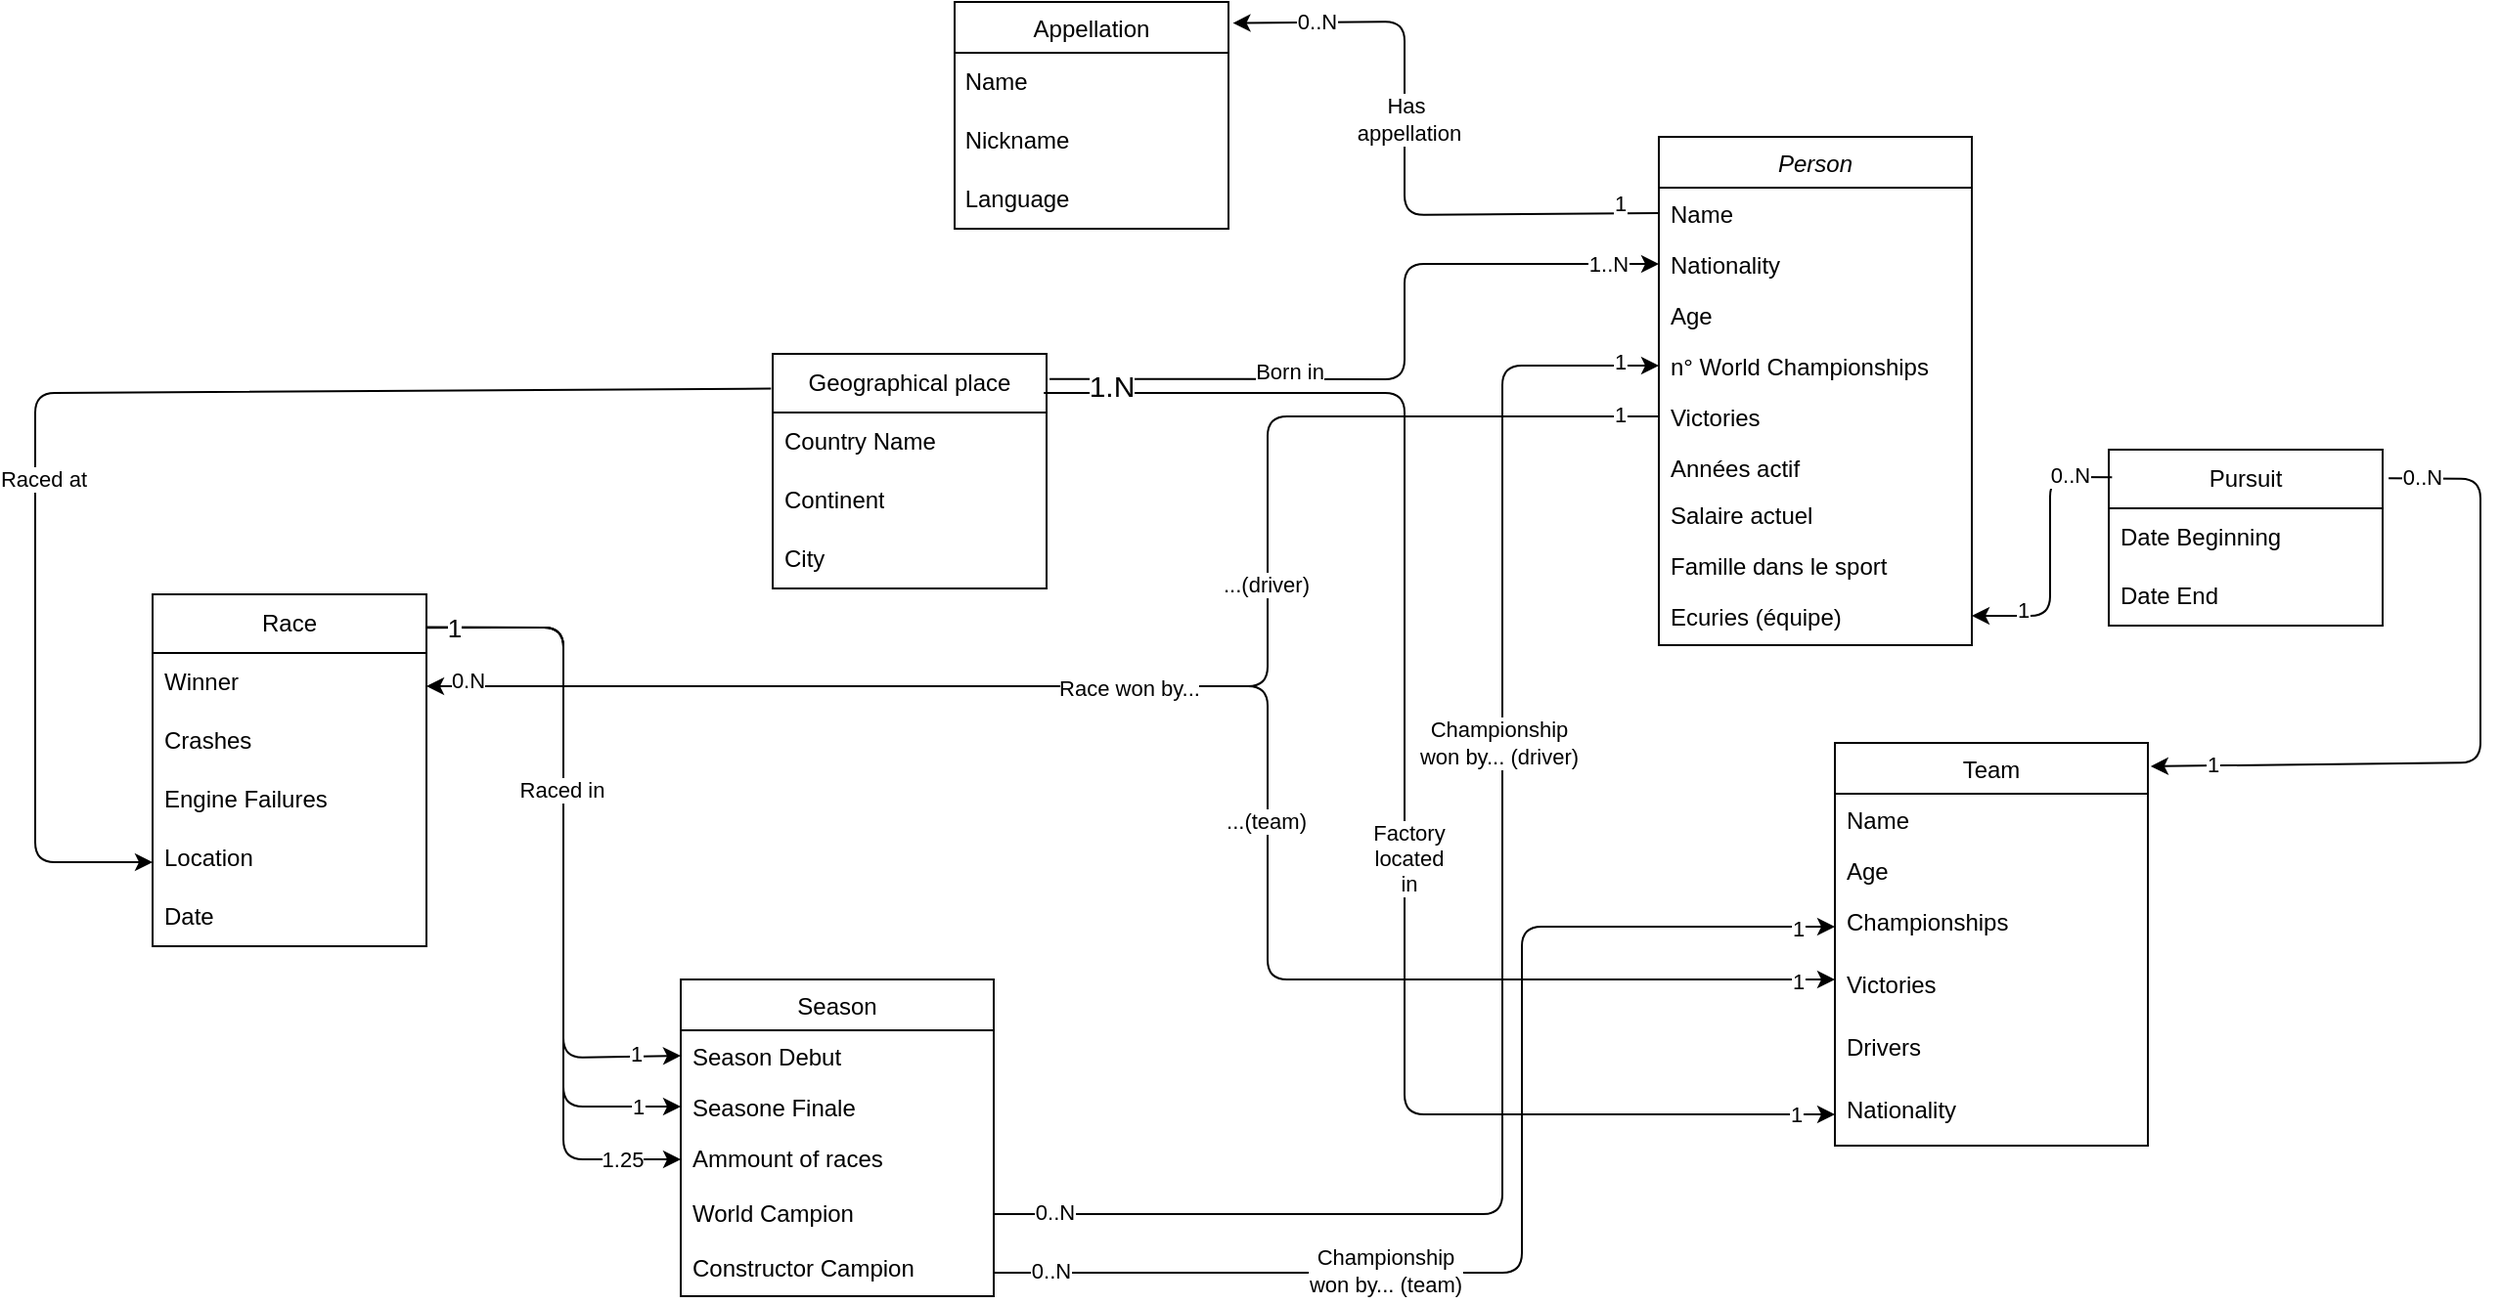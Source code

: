 <mxfile version="24.1.0" type="device">
  <diagram id="C5RBs43oDa-KdzZeNtuy" name="Page-1">
    <mxGraphModel dx="2431" dy="1051" grid="1" gridSize="10" guides="1" tooltips="1" connect="1" arrows="1" fold="1" page="1" pageScale="1" pageWidth="827" pageHeight="1169" math="0" shadow="0">
      <root>
        <mxCell id="WIyWlLk6GJQsqaUBKTNV-0" />
        <mxCell id="WIyWlLk6GJQsqaUBKTNV-1" parent="WIyWlLk6GJQsqaUBKTNV-0" />
        <mxCell id="swRQGkRVRpq4I_2BTuOX-70" value="" style="curved=0;endArrow=classic;html=1;rounded=1;entryX=0;entryY=0.5;entryDx=0;entryDy=0;exitX=0.994;exitY=0.093;exitDx=0;exitDy=0;exitPerimeter=0;" parent="WIyWlLk6GJQsqaUBKTNV-1" source="swRQGkRVRpq4I_2BTuOX-53" target="S2tDdmj9LWDVafaL_d1E-29" edge="1">
          <mxGeometry width="50" height="50" relative="1" as="geometry">
            <mxPoint x="-590" y="605" as="sourcePoint" />
            <mxPoint x="-460" y="845" as="targetPoint" />
            <Array as="points">
              <mxPoint x="-520" y="580" />
              <mxPoint x="-520" y="852" />
            </Array>
          </mxGeometry>
        </mxCell>
        <mxCell id="swRQGkRVRpq4I_2BTuOX-73" value="1.25" style="edgeLabel;html=1;align=center;verticalAlign=middle;resizable=0;points=[];" parent="swRQGkRVRpq4I_2BTuOX-70" vertex="1" connectable="0">
          <mxGeometry x="0.891" relative="1" as="geometry">
            <mxPoint x="-8" as="offset" />
          </mxGeometry>
        </mxCell>
        <mxCell id="swRQGkRVRpq4I_2BTuOX-65" value="" style="curved=0;endArrow=classic;html=1;rounded=1;entryX=0;entryY=0.5;entryDx=0;entryDy=0;exitX=0.992;exitY=0.095;exitDx=0;exitDy=0;exitPerimeter=0;" parent="WIyWlLk6GJQsqaUBKTNV-1" source="swRQGkRVRpq4I_2BTuOX-53" target="S2tDdmj9LWDVafaL_d1E-28" edge="1">
          <mxGeometry width="50" height="50" relative="1" as="geometry">
            <mxPoint x="-590" y="585" as="sourcePoint" />
            <mxPoint x="-472" y="806" as="targetPoint" />
            <Array as="points">
              <mxPoint x="-520" y="580" />
              <mxPoint x="-520" y="825" />
            </Array>
          </mxGeometry>
        </mxCell>
        <mxCell id="swRQGkRVRpq4I_2BTuOX-69" value="1" style="edgeLabel;html=1;align=center;verticalAlign=middle;resizable=0;points=[];" parent="swRQGkRVRpq4I_2BTuOX-65" vertex="1" connectable="0">
          <mxGeometry x="0.882" y="-2" relative="1" as="geometry">
            <mxPoint y="-2" as="offset" />
          </mxGeometry>
        </mxCell>
        <mxCell id="zkfFHV4jXpPFQw0GAbJ--0" value="Person" style="swimlane;fontStyle=2;align=center;verticalAlign=top;childLayout=stackLayout;horizontal=1;startSize=26;horizontalStack=0;resizeParent=1;resizeLast=0;collapsible=1;marginBottom=0;rounded=0;shadow=0;strokeWidth=1;strokeColor=default;swimlaneLine=1;" parent="WIyWlLk6GJQsqaUBKTNV-1" vertex="1">
          <mxGeometry x="40" y="329" width="160" height="260" as="geometry">
            <mxRectangle x="230" y="140" width="160" height="26" as="alternateBounds" />
          </mxGeometry>
        </mxCell>
        <mxCell id="zkfFHV4jXpPFQw0GAbJ--1" value="Name" style="text;align=left;verticalAlign=top;spacingLeft=4;spacingRight=4;overflow=hidden;rotatable=0;points=[[0,0.5],[1,0.5]];portConstraint=eastwest;" parent="zkfFHV4jXpPFQw0GAbJ--0" vertex="1">
          <mxGeometry y="26" width="160" height="26" as="geometry" />
        </mxCell>
        <mxCell id="zkfFHV4jXpPFQw0GAbJ--2" value="Nationality" style="text;align=left;verticalAlign=top;spacingLeft=4;spacingRight=4;overflow=hidden;rotatable=0;points=[[0,0.5],[1,0.5]];portConstraint=eastwest;rounded=0;shadow=0;html=0;" parent="zkfFHV4jXpPFQw0GAbJ--0" vertex="1">
          <mxGeometry y="52" width="160" height="26" as="geometry" />
        </mxCell>
        <mxCell id="S2tDdmj9LWDVafaL_d1E-8" value="Age" style="text;align=left;verticalAlign=top;spacingLeft=4;spacingRight=4;overflow=hidden;rotatable=0;points=[[0,0.5],[1,0.5]];portConstraint=eastwest;rounded=0;shadow=0;html=0;" parent="zkfFHV4jXpPFQw0GAbJ--0" vertex="1">
          <mxGeometry y="78" width="160" height="26" as="geometry" />
        </mxCell>
        <mxCell id="S2tDdmj9LWDVafaL_d1E-3" value="n° World Championships" style="text;align=left;verticalAlign=top;spacingLeft=4;spacingRight=4;overflow=hidden;rotatable=0;points=[[0,0.5],[1,0.5]];portConstraint=eastwest;rounded=0;shadow=0;html=0;" parent="zkfFHV4jXpPFQw0GAbJ--0" vertex="1">
          <mxGeometry y="104" width="160" height="26" as="geometry" />
        </mxCell>
        <mxCell id="S2tDdmj9LWDVafaL_d1E-4" value="Victories" style="text;align=left;verticalAlign=top;spacingLeft=4;spacingRight=4;overflow=hidden;rotatable=0;points=[[0,0.5],[1,0.5]];portConstraint=eastwest;rounded=0;shadow=0;html=0;" parent="zkfFHV4jXpPFQw0GAbJ--0" vertex="1">
          <mxGeometry y="130" width="160" height="26" as="geometry" />
        </mxCell>
        <mxCell id="S2tDdmj9LWDVafaL_d1E-5" value="Années actif" style="text;align=left;verticalAlign=top;spacingLeft=4;spacingRight=4;overflow=hidden;rotatable=0;points=[[0,0.5],[1,0.5]];portConstraint=eastwest;rounded=0;shadow=0;html=0;" parent="zkfFHV4jXpPFQw0GAbJ--0" vertex="1">
          <mxGeometry y="156" width="160" height="24" as="geometry" />
        </mxCell>
        <mxCell id="S2tDdmj9LWDVafaL_d1E-6" value="Salaire actuel" style="text;align=left;verticalAlign=top;spacingLeft=4;spacingRight=4;overflow=hidden;rotatable=0;points=[[0,0.5],[1,0.5]];portConstraint=eastwest;rounded=0;shadow=0;html=0;" parent="zkfFHV4jXpPFQw0GAbJ--0" vertex="1">
          <mxGeometry y="180" width="160" height="26" as="geometry" />
        </mxCell>
        <mxCell id="S2tDdmj9LWDVafaL_d1E-7" value="Famille dans le sport" style="text;align=left;verticalAlign=top;spacingLeft=4;spacingRight=4;overflow=hidden;rotatable=0;points=[[0,0.5],[1,0.5]];portConstraint=eastwest;rounded=0;shadow=0;html=0;" parent="zkfFHV4jXpPFQw0GAbJ--0" vertex="1">
          <mxGeometry y="206" width="160" height="26" as="geometry" />
        </mxCell>
        <mxCell id="zkfFHV4jXpPFQw0GAbJ--3" value="Ecuries (équipe)" style="text;align=left;verticalAlign=top;spacingLeft=4;spacingRight=4;overflow=hidden;rotatable=0;points=[[0,0.5],[1,0.5]];portConstraint=eastwest;rounded=0;shadow=0;html=0;" parent="zkfFHV4jXpPFQw0GAbJ--0" vertex="1">
          <mxGeometry y="232" width="160" height="26" as="geometry" />
        </mxCell>
        <mxCell id="zkfFHV4jXpPFQw0GAbJ--13" value="Team" style="swimlane;fontStyle=0;align=center;verticalAlign=top;childLayout=stackLayout;horizontal=1;startSize=26;horizontalStack=0;resizeParent=1;resizeLast=0;collapsible=1;marginBottom=0;rounded=0;shadow=0;strokeWidth=1;" parent="WIyWlLk6GJQsqaUBKTNV-1" vertex="1">
          <mxGeometry x="130" y="639" width="160" height="206" as="geometry">
            <mxRectangle x="340" y="380" width="170" height="26" as="alternateBounds" />
          </mxGeometry>
        </mxCell>
        <mxCell id="zkfFHV4jXpPFQw0GAbJ--14" value="Name" style="text;align=left;verticalAlign=top;spacingLeft=4;spacingRight=4;overflow=hidden;rotatable=0;points=[[0,0.5],[1,0.5]];portConstraint=eastwest;" parent="zkfFHV4jXpPFQw0GAbJ--13" vertex="1">
          <mxGeometry y="26" width="160" height="26" as="geometry" />
        </mxCell>
        <mxCell id="S2tDdmj9LWDVafaL_d1E-13" value="Age" style="text;align=left;verticalAlign=top;spacingLeft=4;spacingRight=4;overflow=hidden;rotatable=0;points=[[0,0.5],[1,0.5]];portConstraint=eastwest;" parent="zkfFHV4jXpPFQw0GAbJ--13" vertex="1">
          <mxGeometry y="52" width="160" height="26" as="geometry" />
        </mxCell>
        <mxCell id="swRQGkRVRpq4I_2BTuOX-22" value="Championships" style="text;align=left;verticalAlign=top;spacingLeft=4;spacingRight=4;overflow=hidden;rotatable=0;points=[[0,0.5],[1,0.5]];portConstraint=eastwest;" parent="zkfFHV4jXpPFQw0GAbJ--13" vertex="1">
          <mxGeometry y="78" width="160" height="32" as="geometry" />
        </mxCell>
        <mxCell id="swRQGkRVRpq4I_2BTuOX-24" value="Victories" style="text;align=left;verticalAlign=top;spacingLeft=4;spacingRight=4;overflow=hidden;rotatable=0;points=[[0,0.5],[1,0.5]];portConstraint=eastwest;" parent="zkfFHV4jXpPFQw0GAbJ--13" vertex="1">
          <mxGeometry y="110" width="160" height="32" as="geometry" />
        </mxCell>
        <mxCell id="swRQGkRVRpq4I_2BTuOX-25" value="Drivers" style="text;align=left;verticalAlign=top;spacingLeft=4;spacingRight=4;overflow=hidden;rotatable=0;points=[[0,0.5],[1,0.5]];portConstraint=eastwest;" parent="zkfFHV4jXpPFQw0GAbJ--13" vertex="1">
          <mxGeometry y="142" width="160" height="32" as="geometry" />
        </mxCell>
        <mxCell id="swRQGkRVRpq4I_2BTuOX-23" value="Nationality" style="text;align=left;verticalAlign=top;spacingLeft=4;spacingRight=4;overflow=hidden;rotatable=0;points=[[0,0.5],[1,0.5]];portConstraint=eastwest;" parent="zkfFHV4jXpPFQw0GAbJ--13" vertex="1">
          <mxGeometry y="174" width="160" height="32" as="geometry" />
        </mxCell>
        <mxCell id="S2tDdmj9LWDVafaL_d1E-27" value="Season" style="swimlane;fontStyle=0;align=center;verticalAlign=top;childLayout=stackLayout;horizontal=1;startSize=26;horizontalStack=0;resizeParent=1;resizeLast=0;collapsible=1;marginBottom=0;rounded=0;shadow=0;strokeWidth=1;" parent="WIyWlLk6GJQsqaUBKTNV-1" vertex="1">
          <mxGeometry x="-460" y="760" width="160" height="162" as="geometry">
            <mxRectangle x="340" y="380" width="170" height="26" as="alternateBounds" />
          </mxGeometry>
        </mxCell>
        <mxCell id="swRQGkRVRpq4I_2BTuOX-35" value="Season Debut" style="text;align=left;verticalAlign=top;spacingLeft=4;spacingRight=4;overflow=hidden;rotatable=0;points=[[0,0.5],[1,0.5]];portConstraint=eastwest;" parent="S2tDdmj9LWDVafaL_d1E-27" vertex="1">
          <mxGeometry y="26" width="160" height="26" as="geometry" />
        </mxCell>
        <mxCell id="S2tDdmj9LWDVafaL_d1E-28" value="Seasone Finale" style="text;align=left;verticalAlign=top;spacingLeft=4;spacingRight=4;overflow=hidden;rotatable=0;points=[[0,0.5],[1,0.5]];portConstraint=eastwest;" parent="S2tDdmj9LWDVafaL_d1E-27" vertex="1">
          <mxGeometry y="52" width="160" height="26" as="geometry" />
        </mxCell>
        <mxCell id="S2tDdmj9LWDVafaL_d1E-29" value="Ammount of races" style="text;align=left;verticalAlign=top;spacingLeft=4;spacingRight=4;overflow=hidden;rotatable=0;points=[[0,0.5],[1,0.5]];portConstraint=eastwest;" parent="S2tDdmj9LWDVafaL_d1E-27" vertex="1">
          <mxGeometry y="78" width="160" height="28" as="geometry" />
        </mxCell>
        <mxCell id="swRQGkRVRpq4I_2BTuOX-66" value="World Campion" style="text;align=left;verticalAlign=top;spacingLeft=4;spacingRight=4;overflow=hidden;rotatable=0;points=[[0,0.5],[1,0.5]];portConstraint=eastwest;" parent="S2tDdmj9LWDVafaL_d1E-27" vertex="1">
          <mxGeometry y="106" width="160" height="28" as="geometry" />
        </mxCell>
        <mxCell id="S2tDdmj9LWDVafaL_d1E-32" value="Constructor Campion" style="text;align=left;verticalAlign=top;spacingLeft=4;spacingRight=4;overflow=hidden;rotatable=0;points=[[0,0.5],[1,0.5]];portConstraint=eastwest;" parent="S2tDdmj9LWDVafaL_d1E-27" vertex="1">
          <mxGeometry y="134" width="160" height="28" as="geometry" />
        </mxCell>
        <mxCell id="S2tDdmj9LWDVafaL_d1E-38" value="Appellation" style="swimlane;fontStyle=0;align=center;verticalAlign=top;childLayout=stackLayout;horizontal=1;startSize=26;horizontalStack=0;resizeParent=1;resizeLast=0;collapsible=1;marginBottom=0;rounded=0;shadow=0;strokeWidth=1;" parent="WIyWlLk6GJQsqaUBKTNV-1" vertex="1">
          <mxGeometry x="-320" y="260" width="140" height="116" as="geometry">
            <mxRectangle x="340" y="380" width="170" height="26" as="alternateBounds" />
          </mxGeometry>
        </mxCell>
        <mxCell id="_47ecx8BFIw6UD-ki121-18" value="&amp;nbsp;Name" style="text;html=1;align=left;verticalAlign=middle;resizable=0;points=[];autosize=1;strokeColor=none;fillColor=none;" vertex="1" parent="S2tDdmj9LWDVafaL_d1E-38">
          <mxGeometry y="26" width="140" height="30" as="geometry" />
        </mxCell>
        <mxCell id="_47ecx8BFIw6UD-ki121-19" value="&amp;nbsp;Nickname" style="text;html=1;align=left;verticalAlign=middle;resizable=0;points=[];autosize=1;strokeColor=none;fillColor=none;" vertex="1" parent="S2tDdmj9LWDVafaL_d1E-38">
          <mxGeometry y="56" width="140" height="30" as="geometry" />
        </mxCell>
        <mxCell id="_47ecx8BFIw6UD-ki121-17" value="&amp;nbsp;Language" style="text;html=1;align=left;verticalAlign=middle;resizable=0;points=[];autosize=1;strokeColor=none;fillColor=none;" vertex="1" parent="S2tDdmj9LWDVafaL_d1E-38">
          <mxGeometry y="86" width="140" height="30" as="geometry" />
        </mxCell>
        <mxCell id="swRQGkRVRpq4I_2BTuOX-7" value="" style="curved=0;endArrow=classic;html=1;rounded=1;exitX=0;exitY=0.5;exitDx=0;exitDy=0;entryX=1.016;entryY=0.093;entryDx=0;entryDy=0;entryPerimeter=0;" parent="WIyWlLk6GJQsqaUBKTNV-1" source="zkfFHV4jXpPFQw0GAbJ--1" target="S2tDdmj9LWDVafaL_d1E-38" edge="1">
          <mxGeometry width="50" height="50" relative="1" as="geometry">
            <mxPoint x="20" y="409" as="sourcePoint" />
            <mxPoint x="70" y="359" as="targetPoint" />
            <Array as="points">
              <mxPoint x="-90" y="369" />
              <mxPoint x="-90" y="270" />
            </Array>
          </mxGeometry>
        </mxCell>
        <mxCell id="swRQGkRVRpq4I_2BTuOX-12" value="0..N" style="edgeLabel;html=1;align=center;verticalAlign=middle;resizable=0;points=[];" parent="swRQGkRVRpq4I_2BTuOX-7" vertex="1" connectable="0">
          <mxGeometry x="0.783" y="-1" relative="1" as="geometry">
            <mxPoint x="8" as="offset" />
          </mxGeometry>
        </mxCell>
        <mxCell id="swRQGkRVRpq4I_2BTuOX-13" value="1" style="edgeLabel;html=1;align=center;verticalAlign=middle;resizable=0;points=[];" parent="swRQGkRVRpq4I_2BTuOX-7" vertex="1" connectable="0">
          <mxGeometry x="-0.837" y="-5" relative="1" as="geometry">
            <mxPoint x="6" as="offset" />
          </mxGeometry>
        </mxCell>
        <mxCell id="swRQGkRVRpq4I_2BTuOX-17" value="&lt;div&gt;Has&amp;nbsp;&lt;/div&gt;&lt;div&gt;appellation&lt;/div&gt;" style="edgeLabel;html=1;align=center;verticalAlign=middle;resizable=0;points=[];" parent="swRQGkRVRpq4I_2BTuOX-7" vertex="1" connectable="0">
          <mxGeometry x="-0.042" y="-2" relative="1" as="geometry">
            <mxPoint y="-28" as="offset" />
          </mxGeometry>
        </mxCell>
        <mxCell id="swRQGkRVRpq4I_2BTuOX-27" value="Geographical place" style="swimlane;fontStyle=0;childLayout=stackLayout;horizontal=1;startSize=30;horizontalStack=0;resizeParent=1;resizeParentMax=0;resizeLast=0;collapsible=1;marginBottom=0;whiteSpace=wrap;html=1;" parent="WIyWlLk6GJQsqaUBKTNV-1" vertex="1">
          <mxGeometry x="-413" y="440" width="140" height="120" as="geometry" />
        </mxCell>
        <mxCell id="swRQGkRVRpq4I_2BTuOX-29" value="Country Name" style="text;strokeColor=none;fillColor=none;align=left;verticalAlign=middle;spacingLeft=4;spacingRight=4;overflow=hidden;points=[[0,0.5],[1,0.5]];portConstraint=eastwest;rotatable=0;whiteSpace=wrap;html=1;" parent="swRQGkRVRpq4I_2BTuOX-27" vertex="1">
          <mxGeometry y="30" width="140" height="30" as="geometry" />
        </mxCell>
        <mxCell id="swRQGkRVRpq4I_2BTuOX-58" value="Continent" style="text;strokeColor=none;fillColor=none;align=left;verticalAlign=middle;spacingLeft=4;spacingRight=4;overflow=hidden;points=[[0,0.5],[1,0.5]];portConstraint=eastwest;rotatable=0;whiteSpace=wrap;html=1;" parent="swRQGkRVRpq4I_2BTuOX-27" vertex="1">
          <mxGeometry y="60" width="140" height="30" as="geometry" />
        </mxCell>
        <mxCell id="swRQGkRVRpq4I_2BTuOX-30" value="City" style="text;strokeColor=none;fillColor=none;align=left;verticalAlign=middle;spacingLeft=4;spacingRight=4;overflow=hidden;points=[[0,0.5],[1,0.5]];portConstraint=eastwest;rotatable=0;whiteSpace=wrap;html=1;" parent="swRQGkRVRpq4I_2BTuOX-27" vertex="1">
          <mxGeometry y="90" width="140" height="30" as="geometry" />
        </mxCell>
        <mxCell id="swRQGkRVRpq4I_2BTuOX-33" value="" style="curved=0;endArrow=classic;html=1;rounded=1;entryX=0;entryY=0.5;entryDx=0;entryDy=0;exitX=0.99;exitY=0.167;exitDx=0;exitDy=0;exitPerimeter=0;" parent="WIyWlLk6GJQsqaUBKTNV-1" source="swRQGkRVRpq4I_2BTuOX-27" target="swRQGkRVRpq4I_2BTuOX-23" edge="1">
          <mxGeometry width="50" height="50" relative="1" as="geometry">
            <mxPoint x="-270" y="460" as="sourcePoint" />
            <mxPoint x="70" y="549" as="targetPoint" />
            <Array as="points">
              <mxPoint x="-90" y="460" />
              <mxPoint x="-90" y="829" />
            </Array>
          </mxGeometry>
        </mxCell>
        <mxCell id="swRQGkRVRpq4I_2BTuOX-40" value="1" style="edgeLabel;html=1;align=center;verticalAlign=middle;resizable=0;points=[];" parent="swRQGkRVRpq4I_2BTuOX-33" vertex="1" connectable="0">
          <mxGeometry x="0.909" relative="1" as="geometry">
            <mxPoint x="15" as="offset" />
          </mxGeometry>
        </mxCell>
        <mxCell id="swRQGkRVRpq4I_2BTuOX-41" value="&lt;div&gt;Factory&lt;/div&gt;&lt;div&gt;located&lt;/div&gt;&lt;div&gt;in&lt;br&gt;&lt;/div&gt;" style="edgeLabel;html=1;align=center;verticalAlign=middle;resizable=0;points=[];" parent="swRQGkRVRpq4I_2BTuOX-33" vertex="1" connectable="0">
          <mxGeometry x="0.093" y="2" relative="1" as="geometry">
            <mxPoint as="offset" />
          </mxGeometry>
        </mxCell>
        <mxCell id="swRQGkRVRpq4I_2BTuOX-34" value="" style="curved=0;endArrow=classic;html=1;rounded=1;entryX=0;entryY=0.5;entryDx=0;entryDy=0;exitX=1;exitY=0.5;exitDx=0;exitDy=0;" parent="WIyWlLk6GJQsqaUBKTNV-1" source="swRQGkRVRpq4I_2BTuOX-66" target="S2tDdmj9LWDVafaL_d1E-3" edge="1">
          <mxGeometry width="50" height="50" relative="1" as="geometry">
            <mxPoint x="-120" y="699" as="sourcePoint" />
            <mxPoint x="110" y="609" as="targetPoint" />
            <Array as="points">
              <mxPoint x="-40" y="880" />
              <mxPoint x="-40" y="446" />
            </Array>
          </mxGeometry>
        </mxCell>
        <mxCell id="swRQGkRVRpq4I_2BTuOX-52" value="&lt;div&gt;Championship&lt;/div&gt;&lt;div&gt;won by... (driver)&lt;br&gt;&lt;/div&gt;" style="edgeLabel;html=1;align=center;verticalAlign=middle;resizable=0;points=[];" parent="swRQGkRVRpq4I_2BTuOX-34" vertex="1" connectable="0">
          <mxGeometry x="0.134" y="2" relative="1" as="geometry">
            <mxPoint y="-62" as="offset" />
          </mxGeometry>
        </mxCell>
        <mxCell id="_47ecx8BFIw6UD-ki121-2" value="1" style="edgeLabel;html=1;align=center;verticalAlign=middle;resizable=0;points=[];" vertex="1" connectable="0" parent="swRQGkRVRpq4I_2BTuOX-34">
          <mxGeometry x="0.925" y="2" relative="1" as="geometry">
            <mxPoint x="9" as="offset" />
          </mxGeometry>
        </mxCell>
        <mxCell id="_47ecx8BFIw6UD-ki121-11" value="0..N" style="edgeLabel;html=1;align=center;verticalAlign=middle;resizable=0;points=[];" vertex="1" connectable="0" parent="swRQGkRVRpq4I_2BTuOX-34">
          <mxGeometry x="-0.934" y="1" relative="1" as="geometry">
            <mxPoint x="5" as="offset" />
          </mxGeometry>
        </mxCell>
        <mxCell id="swRQGkRVRpq4I_2BTuOX-42" value="Pursuit" style="swimlane;fontStyle=0;childLayout=stackLayout;horizontal=1;startSize=30;horizontalStack=0;resizeParent=1;resizeParentMax=0;resizeLast=0;collapsible=1;marginBottom=0;whiteSpace=wrap;html=1;" parent="WIyWlLk6GJQsqaUBKTNV-1" vertex="1">
          <mxGeometry x="270" y="489" width="140" height="90" as="geometry" />
        </mxCell>
        <mxCell id="swRQGkRVRpq4I_2BTuOX-43" value="Date Beginning" style="text;strokeColor=none;fillColor=none;align=left;verticalAlign=middle;spacingLeft=4;spacingRight=4;overflow=hidden;points=[[0,0.5],[1,0.5]];portConstraint=eastwest;rotatable=0;whiteSpace=wrap;html=1;" parent="swRQGkRVRpq4I_2BTuOX-42" vertex="1">
          <mxGeometry y="30" width="140" height="30" as="geometry" />
        </mxCell>
        <mxCell id="swRQGkRVRpq4I_2BTuOX-44" value="Date End" style="text;strokeColor=none;fillColor=none;align=left;verticalAlign=middle;spacingLeft=4;spacingRight=4;overflow=hidden;points=[[0,0.5],[1,0.5]];portConstraint=eastwest;rotatable=0;whiteSpace=wrap;html=1;" parent="swRQGkRVRpq4I_2BTuOX-42" vertex="1">
          <mxGeometry y="60" width="140" height="30" as="geometry" />
        </mxCell>
        <mxCell id="swRQGkRVRpq4I_2BTuOX-46" value="" style="curved=0;endArrow=classic;html=1;rounded=1;entryX=1;entryY=0.5;entryDx=0;entryDy=0;exitX=0.012;exitY=0.157;exitDx=0;exitDy=0;exitPerimeter=0;" parent="WIyWlLk6GJQsqaUBKTNV-1" source="swRQGkRVRpq4I_2BTuOX-42" target="zkfFHV4jXpPFQw0GAbJ--3" edge="1">
          <mxGeometry width="50" height="50" relative="1" as="geometry">
            <mxPoint x="230" y="569" as="sourcePoint" />
            <mxPoint x="240" y="589" as="targetPoint" />
            <Array as="points">
              <mxPoint x="240" y="503" />
              <mxPoint x="240" y="574" />
            </Array>
          </mxGeometry>
        </mxCell>
        <mxCell id="swRQGkRVRpq4I_2BTuOX-48" value="0..N" style="edgeLabel;html=1;align=center;verticalAlign=middle;resizable=0;points=[];" parent="swRQGkRVRpq4I_2BTuOX-46" vertex="1" connectable="0">
          <mxGeometry x="-0.696" y="-1" relative="1" as="geometry">
            <mxPoint as="offset" />
          </mxGeometry>
        </mxCell>
        <mxCell id="swRQGkRVRpq4I_2BTuOX-49" value="1" style="edgeLabel;html=1;align=center;verticalAlign=middle;resizable=0;points=[];" parent="swRQGkRVRpq4I_2BTuOX-46" vertex="1" connectable="0">
          <mxGeometry x="0.635" y="-3" relative="1" as="geometry">
            <mxPoint as="offset" />
          </mxGeometry>
        </mxCell>
        <mxCell id="swRQGkRVRpq4I_2BTuOX-47" value="" style="curved=0;endArrow=classic;html=1;rounded=1;exitX=1.022;exitY=0.163;exitDx=0;exitDy=0;exitPerimeter=0;entryX=1.009;entryY=0.058;entryDx=0;entryDy=0;entryPerimeter=0;" parent="WIyWlLk6GJQsqaUBKTNV-1" source="swRQGkRVRpq4I_2BTuOX-42" target="zkfFHV4jXpPFQw0GAbJ--13" edge="1">
          <mxGeometry width="50" height="50" relative="1" as="geometry">
            <mxPoint x="160" y="609" as="sourcePoint" />
            <mxPoint x="210" y="559" as="targetPoint" />
            <Array as="points">
              <mxPoint x="460" y="504" />
              <mxPoint x="460" y="649" />
            </Array>
          </mxGeometry>
        </mxCell>
        <mxCell id="swRQGkRVRpq4I_2BTuOX-50" value="0..N" style="edgeLabel;html=1;align=center;verticalAlign=middle;resizable=0;points=[];" parent="swRQGkRVRpq4I_2BTuOX-47" vertex="1" connectable="0">
          <mxGeometry x="-0.906" y="1" relative="1" as="geometry">
            <mxPoint as="offset" />
          </mxGeometry>
        </mxCell>
        <mxCell id="swRQGkRVRpq4I_2BTuOX-51" value="1" style="edgeLabel;html=1;align=center;verticalAlign=middle;resizable=0;points=[];" parent="swRQGkRVRpq4I_2BTuOX-47" vertex="1" connectable="0">
          <mxGeometry x="0.825" y="-1" relative="1" as="geometry">
            <mxPoint as="offset" />
          </mxGeometry>
        </mxCell>
        <mxCell id="swRQGkRVRpq4I_2BTuOX-53" value="Race" style="swimlane;fontStyle=0;childLayout=stackLayout;horizontal=1;startSize=30;horizontalStack=0;resizeParent=1;resizeParentMax=0;resizeLast=0;collapsible=1;marginBottom=0;whiteSpace=wrap;html=1;" parent="WIyWlLk6GJQsqaUBKTNV-1" vertex="1">
          <mxGeometry x="-730" y="563" width="140" height="180" as="geometry" />
        </mxCell>
        <mxCell id="swRQGkRVRpq4I_2BTuOX-54" value="Winner" style="text;strokeColor=none;fillColor=none;align=left;verticalAlign=middle;spacingLeft=4;spacingRight=4;overflow=hidden;points=[[0,0.5],[1,0.5]];portConstraint=eastwest;rotatable=0;whiteSpace=wrap;html=1;" parent="swRQGkRVRpq4I_2BTuOX-53" vertex="1">
          <mxGeometry y="30" width="140" height="30" as="geometry" />
        </mxCell>
        <mxCell id="swRQGkRVRpq4I_2BTuOX-55" value="Crashes" style="text;strokeColor=none;fillColor=none;align=left;verticalAlign=middle;spacingLeft=4;spacingRight=4;overflow=hidden;points=[[0,0.5],[1,0.5]];portConstraint=eastwest;rotatable=0;whiteSpace=wrap;html=1;" parent="swRQGkRVRpq4I_2BTuOX-53" vertex="1">
          <mxGeometry y="60" width="140" height="30" as="geometry" />
        </mxCell>
        <mxCell id="swRQGkRVRpq4I_2BTuOX-57" value="Engine Failures" style="text;strokeColor=none;fillColor=none;align=left;verticalAlign=middle;spacingLeft=4;spacingRight=4;overflow=hidden;points=[[0,0.5],[1,0.5]];portConstraint=eastwest;rotatable=0;whiteSpace=wrap;html=1;" parent="swRQGkRVRpq4I_2BTuOX-53" vertex="1">
          <mxGeometry y="90" width="140" height="30" as="geometry" />
        </mxCell>
        <mxCell id="swRQGkRVRpq4I_2BTuOX-74" value="Location" style="text;strokeColor=none;fillColor=none;align=left;verticalAlign=middle;spacingLeft=4;spacingRight=4;overflow=hidden;points=[[0,0.5],[1,0.5]];portConstraint=eastwest;rotatable=0;whiteSpace=wrap;html=1;" parent="swRQGkRVRpq4I_2BTuOX-53" vertex="1">
          <mxGeometry y="120" width="140" height="30" as="geometry" />
        </mxCell>
        <mxCell id="swRQGkRVRpq4I_2BTuOX-56" value="Date" style="text;strokeColor=none;fillColor=none;align=left;verticalAlign=middle;spacingLeft=4;spacingRight=4;overflow=hidden;points=[[0,0.5],[1,0.5]];portConstraint=eastwest;rotatable=0;whiteSpace=wrap;html=1;" parent="swRQGkRVRpq4I_2BTuOX-53" vertex="1">
          <mxGeometry y="150" width="140" height="30" as="geometry" />
        </mxCell>
        <mxCell id="swRQGkRVRpq4I_2BTuOX-61" value="" style="curved=0;endArrow=classic;html=1;rounded=1;exitX=-0.006;exitY=0.148;exitDx=0;exitDy=0;exitPerimeter=0;" parent="WIyWlLk6GJQsqaUBKTNV-1" source="swRQGkRVRpq4I_2BTuOX-27" edge="1">
          <mxGeometry width="50" height="50" relative="1" as="geometry">
            <mxPoint x="-430" y="610" as="sourcePoint" />
            <mxPoint x="-730" y="700" as="targetPoint" />
            <Array as="points">
              <mxPoint x="-790" y="460" />
              <mxPoint x="-790" y="700" />
            </Array>
          </mxGeometry>
        </mxCell>
        <mxCell id="_47ecx8BFIw6UD-ki121-0" value="Raced at" style="edgeLabel;html=1;align=center;verticalAlign=middle;resizable=0;points=[];" vertex="1" connectable="0" parent="swRQGkRVRpq4I_2BTuOX-61">
          <mxGeometry x="0.243" y="4" relative="1" as="geometry">
            <mxPoint as="offset" />
          </mxGeometry>
        </mxCell>
        <mxCell id="swRQGkRVRpq4I_2BTuOX-62" value="" style="curved=0;endArrow=classic;html=1;rounded=1;entryX=0;entryY=0.5;entryDx=0;entryDy=0;" parent="WIyWlLk6GJQsqaUBKTNV-1" target="swRQGkRVRpq4I_2BTuOX-22" edge="1">
          <mxGeometry width="50" height="50" relative="1" as="geometry">
            <mxPoint x="-300" y="910" as="sourcePoint" />
            <mxPoint x="-10" y="730" as="targetPoint" />
            <Array as="points">
              <mxPoint x="-30" y="910" />
              <mxPoint x="-30" y="733" />
            </Array>
          </mxGeometry>
        </mxCell>
        <mxCell id="_47ecx8BFIw6UD-ki121-7" value="&lt;div&gt;Championship&lt;/div&gt;&lt;div&gt;won by... (team)&lt;br&gt;&lt;/div&gt;" style="edgeLabel;html=1;align=center;verticalAlign=middle;resizable=0;points=[];" vertex="1" connectable="0" parent="swRQGkRVRpq4I_2BTuOX-62">
          <mxGeometry x="-0.342" y="1" relative="1" as="geometry">
            <mxPoint as="offset" />
          </mxGeometry>
        </mxCell>
        <mxCell id="_47ecx8BFIw6UD-ki121-9" value="0..N" style="edgeLabel;html=1;align=center;verticalAlign=middle;resizable=0;points=[];" vertex="1" connectable="0" parent="swRQGkRVRpq4I_2BTuOX-62">
          <mxGeometry x="-0.905" y="1" relative="1" as="geometry">
            <mxPoint as="offset" />
          </mxGeometry>
        </mxCell>
        <mxCell id="_47ecx8BFIw6UD-ki121-10" value="1" style="edgeLabel;html=1;align=center;verticalAlign=middle;resizable=0;points=[];" vertex="1" connectable="0" parent="swRQGkRVRpq4I_2BTuOX-62">
          <mxGeometry x="0.922" y="-1" relative="1" as="geometry">
            <mxPoint x="4" as="offset" />
          </mxGeometry>
        </mxCell>
        <mxCell id="swRQGkRVRpq4I_2BTuOX-64" value="" style="curved=0;endArrow=classic;html=1;rounded=1;entryX=0;entryY=0.5;entryDx=0;entryDy=0;" parent="WIyWlLk6GJQsqaUBKTNV-1" target="swRQGkRVRpq4I_2BTuOX-35" edge="1">
          <mxGeometry width="50" height="50" relative="1" as="geometry">
            <mxPoint x="-590" y="580" as="sourcePoint" />
            <mxPoint x="-530" y="710" as="targetPoint" />
            <Array as="points">
              <mxPoint x="-520" y="580" />
              <mxPoint x="-520" y="800" />
            </Array>
          </mxGeometry>
        </mxCell>
        <mxCell id="swRQGkRVRpq4I_2BTuOX-67" value="1" style="edgeLabel;html=1;align=center;verticalAlign=middle;resizable=0;points=[];" parent="swRQGkRVRpq4I_2BTuOX-64" vertex="1" connectable="0">
          <mxGeometry x="0.867" y="2" relative="1" as="geometry">
            <mxPoint as="offset" />
          </mxGeometry>
        </mxCell>
        <mxCell id="swRQGkRVRpq4I_2BTuOX-68" value="1" style="edgeLabel;html=1;align=center;verticalAlign=middle;resizable=0;points=[];fontSize=13;" parent="swRQGkRVRpq4I_2BTuOX-64" vertex="1" connectable="0">
          <mxGeometry x="-0.922" y="2" relative="1" as="geometry">
            <mxPoint y="2" as="offset" />
          </mxGeometry>
        </mxCell>
        <mxCell id="swRQGkRVRpq4I_2BTuOX-81" value="Raced in" style="edgeLabel;html=1;align=center;verticalAlign=middle;resizable=0;points=[];" parent="swRQGkRVRpq4I_2BTuOX-64" vertex="1" connectable="0">
          <mxGeometry x="-0.128" y="-1" relative="1" as="geometry">
            <mxPoint as="offset" />
          </mxGeometry>
        </mxCell>
        <mxCell id="swRQGkRVRpq4I_2BTuOX-76" value="" style="curved=0;endArrow=classic;html=1;rounded=1;exitX=1.011;exitY=0.107;exitDx=0;exitDy=0;exitPerimeter=0;entryX=0;entryY=0.5;entryDx=0;entryDy=0;" parent="WIyWlLk6GJQsqaUBKTNV-1" source="swRQGkRVRpq4I_2BTuOX-27" target="zkfFHV4jXpPFQw0GAbJ--2" edge="1">
          <mxGeometry width="50" height="50" relative="1" as="geometry">
            <mxPoint x="-130" y="470" as="sourcePoint" />
            <mxPoint x="-80" y="420" as="targetPoint" />
            <Array as="points">
              <mxPoint x="-90" y="453" />
              <mxPoint x="-90" y="394" />
            </Array>
          </mxGeometry>
        </mxCell>
        <mxCell id="swRQGkRVRpq4I_2BTuOX-77" value="1..N" style="edgeLabel;html=1;align=center;verticalAlign=middle;resizable=0;points=[];" parent="swRQGkRVRpq4I_2BTuOX-76" vertex="1" connectable="0">
          <mxGeometry x="0.861" relative="1" as="geometry">
            <mxPoint as="offset" />
          </mxGeometry>
        </mxCell>
        <mxCell id="_47ecx8BFIw6UD-ki121-20" value="Born in" style="edgeLabel;html=1;align=center;verticalAlign=middle;resizable=0;points=[];" vertex="1" connectable="0" parent="swRQGkRVRpq4I_2BTuOX-76">
          <mxGeometry x="-0.202" y="4" relative="1" as="geometry">
            <mxPoint x="-26" as="offset" />
          </mxGeometry>
        </mxCell>
        <mxCell id="swRQGkRVRpq4I_2BTuOX-39" value="1.N" style="edgeLabel;html=1;align=center;verticalAlign=middle;resizable=0;points=[];fontSize=15;" parent="WIyWlLk6GJQsqaUBKTNV-1" vertex="1" connectable="0">
          <mxGeometry x="-229.999" y="459.0" as="geometry">
            <mxPoint x="-10" y="-3" as="offset" />
          </mxGeometry>
        </mxCell>
        <mxCell id="swRQGkRVRpq4I_2BTuOX-75" value="" style="curved=0;endArrow=classic;html=1;rounded=1;exitX=0;exitY=0.5;exitDx=0;exitDy=0;" parent="WIyWlLk6GJQsqaUBKTNV-1" source="S2tDdmj9LWDVafaL_d1E-4" edge="1">
          <mxGeometry width="50" height="50" relative="1" as="geometry">
            <mxPoint x="-180" y="620" as="sourcePoint" />
            <mxPoint x="-590" y="610" as="targetPoint" />
            <Array as="points">
              <mxPoint x="-160" y="472" />
              <mxPoint x="-160" y="610" />
            </Array>
          </mxGeometry>
        </mxCell>
        <mxCell id="swRQGkRVRpq4I_2BTuOX-79" value="1" style="edgeLabel;html=1;align=center;verticalAlign=middle;resizable=0;points=[];" parent="swRQGkRVRpq4I_2BTuOX-75" vertex="1" connectable="0">
          <mxGeometry x="-0.755" y="-1" relative="1" as="geometry">
            <mxPoint x="74" as="offset" />
          </mxGeometry>
        </mxCell>
        <mxCell id="swRQGkRVRpq4I_2BTuOX-80" value="0.N" style="edgeLabel;html=1;align=center;verticalAlign=middle;resizable=0;points=[];" parent="swRQGkRVRpq4I_2BTuOX-75" vertex="1" connectable="0">
          <mxGeometry x="0.84" y="-3" relative="1" as="geometry">
            <mxPoint x="-41" as="offset" />
          </mxGeometry>
        </mxCell>
        <mxCell id="_47ecx8BFIw6UD-ki121-4" value="Race won by..." style="edgeLabel;html=1;align=center;verticalAlign=middle;resizable=0;points=[];" vertex="1" connectable="0" parent="swRQGkRVRpq4I_2BTuOX-75">
          <mxGeometry x="0.065" y="1" relative="1" as="geometry">
            <mxPoint as="offset" />
          </mxGeometry>
        </mxCell>
        <mxCell id="_47ecx8BFIw6UD-ki121-13" value="...(driver)" style="edgeLabel;html=1;align=center;verticalAlign=middle;resizable=0;points=[];" vertex="1" connectable="0" parent="swRQGkRVRpq4I_2BTuOX-75">
          <mxGeometry x="-0.256" y="-1" relative="1" as="geometry">
            <mxPoint as="offset" />
          </mxGeometry>
        </mxCell>
        <mxCell id="_47ecx8BFIw6UD-ki121-12" value="" style="curved=0;endArrow=classic;html=1;rounded=1;entryX=0;entryY=0.344;entryDx=0;entryDy=0;entryPerimeter=0;" edge="1" parent="WIyWlLk6GJQsqaUBKTNV-1" target="swRQGkRVRpq4I_2BTuOX-24">
          <mxGeometry width="50" height="50" relative="1" as="geometry">
            <mxPoint x="-190" y="610" as="sourcePoint" />
            <mxPoint x="-160" y="630" as="targetPoint" />
            <Array as="points">
              <mxPoint x="-160" y="610" />
              <mxPoint x="-160" y="760" />
            </Array>
          </mxGeometry>
        </mxCell>
        <mxCell id="_47ecx8BFIw6UD-ki121-14" value="...(team)" style="edgeLabel;html=1;align=center;verticalAlign=middle;resizable=0;points=[];" vertex="1" connectable="0" parent="_47ecx8BFIw6UD-ki121-12">
          <mxGeometry x="-0.58" y="-1" relative="1" as="geometry">
            <mxPoint as="offset" />
          </mxGeometry>
        </mxCell>
        <mxCell id="_47ecx8BFIw6UD-ki121-16" value="1" style="edgeLabel;html=1;align=center;verticalAlign=middle;resizable=0;points=[];" vertex="1" connectable="0" parent="_47ecx8BFIw6UD-ki121-12">
          <mxGeometry x="0.917" y="-1" relative="1" as="geometry">
            <mxPoint as="offset" />
          </mxGeometry>
        </mxCell>
      </root>
    </mxGraphModel>
  </diagram>
</mxfile>
